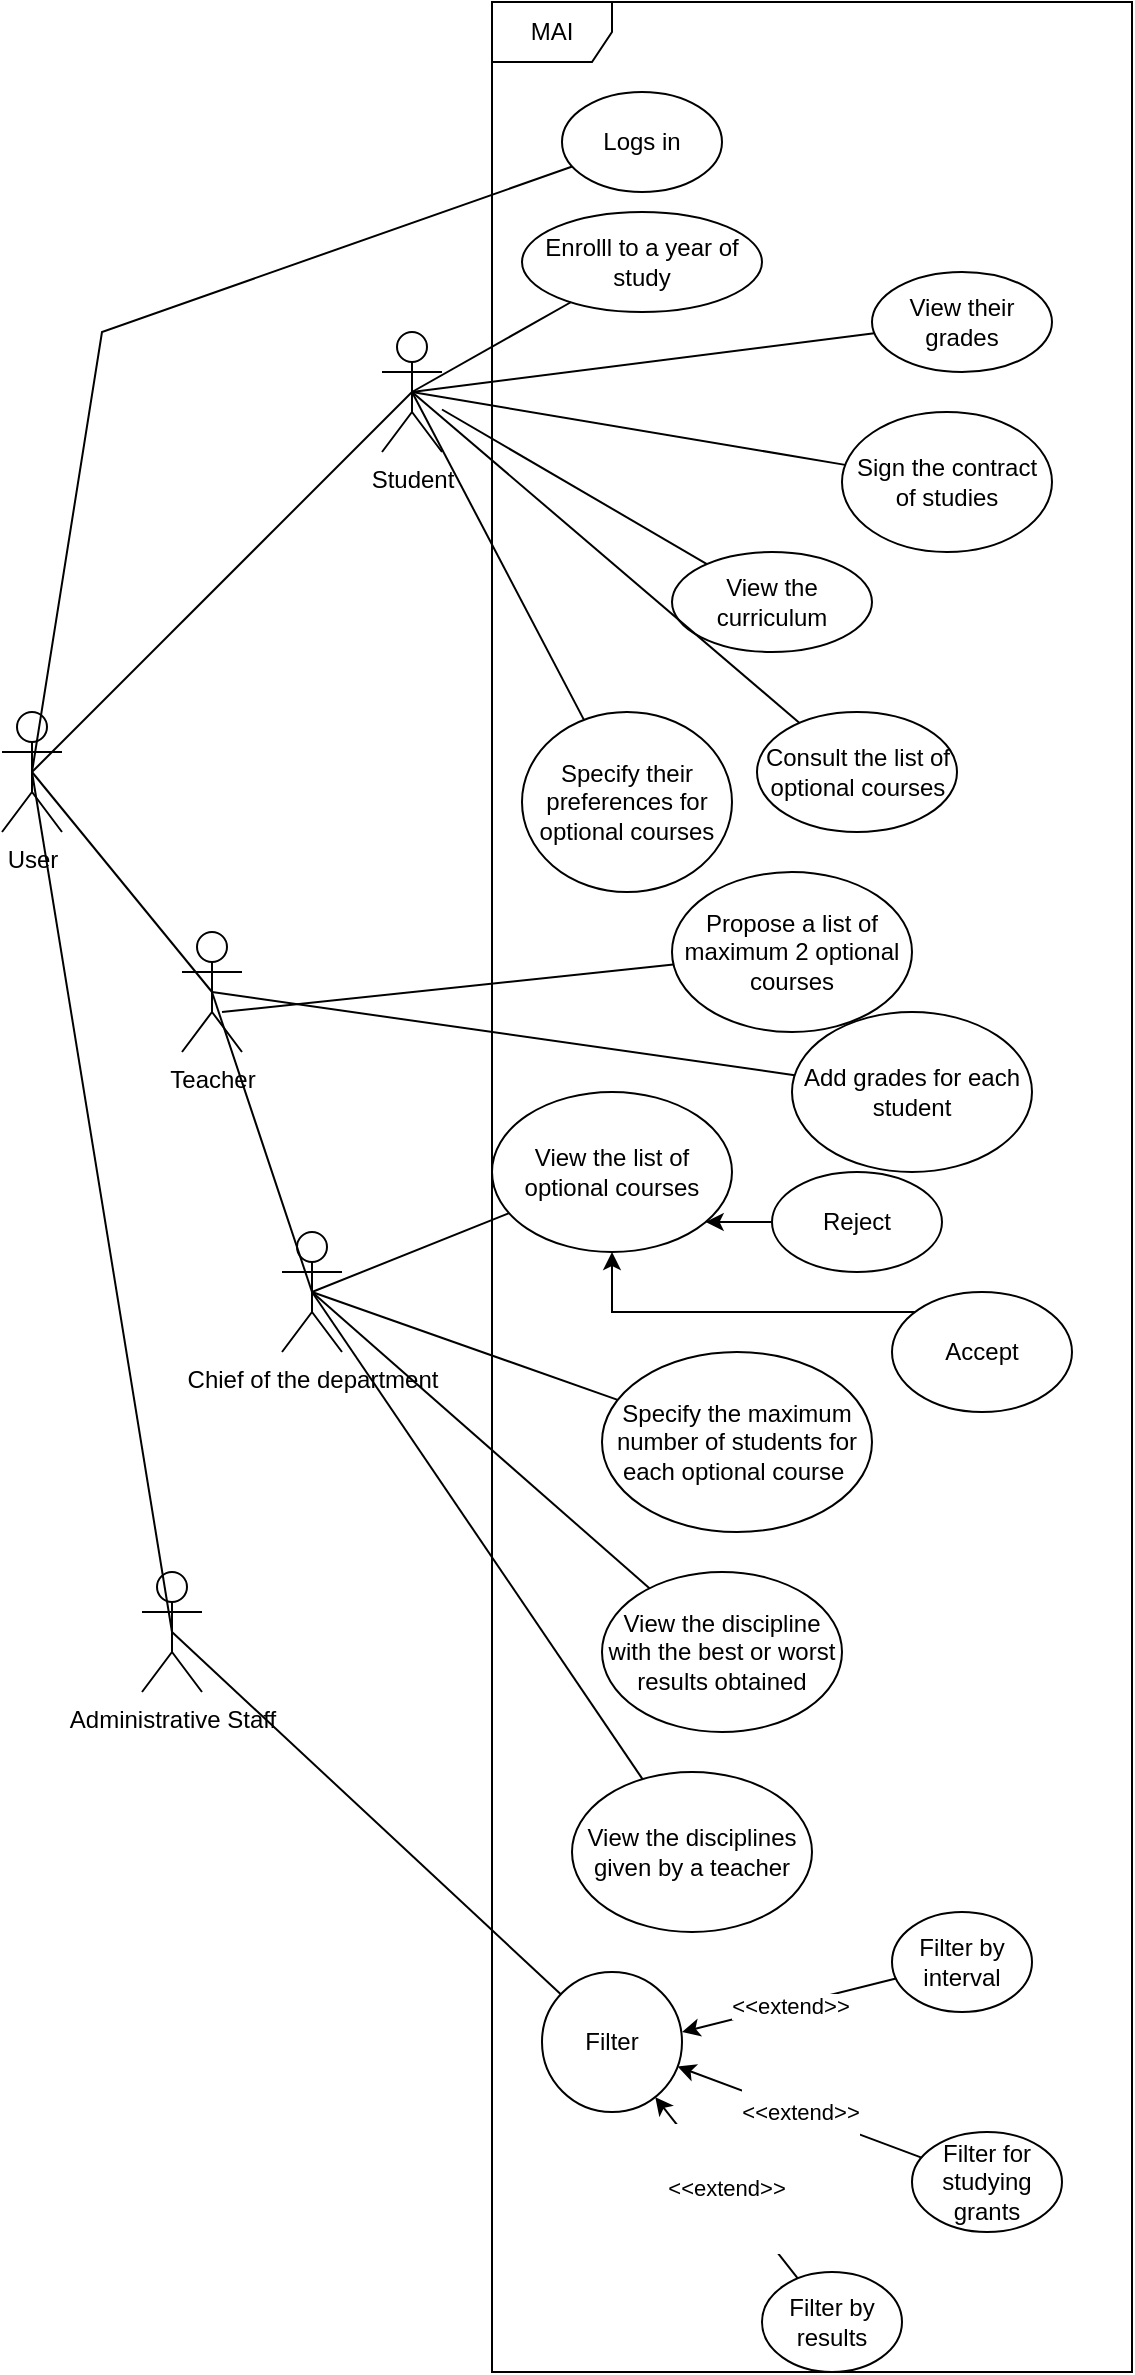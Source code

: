 <mxfile version="16.5.1" type="device"><diagram id="Mg-ELVsK9ArdXdZhNC1a" name="Page-1"><mxGraphModel dx="1102" dy="1957" grid="1" gridSize="10" guides="1" tooltips="1" connect="1" arrows="1" fold="1" page="1" pageScale="1" pageWidth="850" pageHeight="1100" math="0" shadow="0"><root><mxCell id="0"/><mxCell id="1" parent="0"/><mxCell id="FNqPzf1U25CXJ7_Qbhf0-2" value="MAI" style="shape=umlFrame;whiteSpace=wrap;html=1;" parent="1" vertex="1" collapsed="1"><mxGeometry x="265" y="-1075" width="320" height="1185" as="geometry"><mxRectangle x="190" y="-1010" width="430" height="1580" as="alternateBounds"/></mxGeometry></mxCell><mxCell id="FNqPzf1U25CXJ7_Qbhf0-10" value="" style="rounded=0;whiteSpace=wrap;html=1;gradientColor=none;" parent="FNqPzf1U25CXJ7_Qbhf0-2" vertex="1"><mxGeometry width="120" height="60" as="geometry"/></mxCell><mxCell id="FNqPzf1U25CXJ7_Qbhf0-11" value="MAI" style="rounded=0;whiteSpace=wrap;html=1;gradientColor=none;" parent="FNqPzf1U25CXJ7_Qbhf0-2" vertex="1"><mxGeometry width="50" height="30" as="geometry"/></mxCell><mxCell id="FNqPzf1U25CXJ7_Qbhf0-12" value="User&lt;br&gt;" style="shape=umlActor;verticalLabelPosition=bottom;verticalAlign=top;html=1;outlineConnect=0;gradientColor=none;" parent="1" vertex="1"><mxGeometry x="20" y="-720" width="30" height="60" as="geometry"/></mxCell><mxCell id="FNqPzf1U25CXJ7_Qbhf0-13" value="Student" style="shape=umlActor;verticalLabelPosition=bottom;verticalAlign=top;html=1;outlineConnect=0;gradientColor=none;" parent="1" vertex="1"><mxGeometry x="210" y="-910" width="30" height="60" as="geometry"/></mxCell><mxCell id="FNqPzf1U25CXJ7_Qbhf0-16" value="Teacher" style="shape=umlActor;verticalLabelPosition=bottom;verticalAlign=top;html=1;outlineConnect=0;gradientColor=none;" parent="1" vertex="1"><mxGeometry x="110" y="-610" width="30" height="60" as="geometry"/></mxCell><mxCell id="FNqPzf1U25CXJ7_Qbhf0-17" value="Administrative Staff&lt;br&gt;" style="shape=umlActor;verticalLabelPosition=bottom;verticalAlign=top;html=1;outlineConnect=0;gradientColor=none;" parent="1" vertex="1"><mxGeometry x="90" y="-290" width="30" height="60" as="geometry"/></mxCell><mxCell id="FNqPzf1U25CXJ7_Qbhf0-21" value="" style="endArrow=none;html=1;rounded=0;exitX=0.5;exitY=0.5;exitDx=0;exitDy=0;exitPerimeter=0;entryX=0.5;entryY=0.5;entryDx=0;entryDy=0;entryPerimeter=0;" parent="1" source="FNqPzf1U25CXJ7_Qbhf0-12" target="FNqPzf1U25CXJ7_Qbhf0-13" edge="1"><mxGeometry width="50" height="50" relative="1" as="geometry"><mxPoint x="330" y="-850" as="sourcePoint"/><mxPoint x="380" y="-900" as="targetPoint"/></mxGeometry></mxCell><mxCell id="FNqPzf1U25CXJ7_Qbhf0-22" value="" style="endArrow=none;html=1;rounded=0;entryX=0.5;entryY=0.5;entryDx=0;entryDy=0;entryPerimeter=0;exitX=0.5;exitY=0.5;exitDx=0;exitDy=0;exitPerimeter=0;" parent="1" source="FNqPzf1U25CXJ7_Qbhf0-12" target="FNqPzf1U25CXJ7_Qbhf0-16" edge="1"><mxGeometry width="50" height="50" relative="1" as="geometry"><mxPoint x="50" y="-670" as="sourcePoint"/><mxPoint x="110" y="-730" as="targetPoint"/></mxGeometry></mxCell><mxCell id="FNqPzf1U25CXJ7_Qbhf0-23" value="" style="endArrow=none;html=1;rounded=0;entryX=0.5;entryY=0.5;entryDx=0;entryDy=0;entryPerimeter=0;exitX=0.5;exitY=0.5;exitDx=0;exitDy=0;exitPerimeter=0;" parent="1" source="FNqPzf1U25CXJ7_Qbhf0-12" target="FNqPzf1U25CXJ7_Qbhf0-17" edge="1"><mxGeometry width="50" height="50" relative="1" as="geometry"><mxPoint x="330" y="-560" as="sourcePoint"/><mxPoint x="380" y="-610" as="targetPoint"/></mxGeometry></mxCell><mxCell id="FNqPzf1U25CXJ7_Qbhf0-24" value="Logs in" style="ellipse;whiteSpace=wrap;html=1;gradientColor=none;" parent="1" vertex="1"><mxGeometry x="300" y="-1030" width="80" height="50" as="geometry"/></mxCell><mxCell id="FNqPzf1U25CXJ7_Qbhf0-25" value="" style="endArrow=none;html=1;rounded=0;exitX=0.5;exitY=0.5;exitDx=0;exitDy=0;exitPerimeter=0;" parent="1" source="FNqPzf1U25CXJ7_Qbhf0-12" target="FNqPzf1U25CXJ7_Qbhf0-24" edge="1"><mxGeometry width="50" height="50" relative="1" as="geometry"><mxPoint x="330" y="-700" as="sourcePoint"/><mxPoint x="380" y="-750" as="targetPoint"/><Array as="points"><mxPoint x="70" y="-910"/></Array></mxGeometry></mxCell><mxCell id="FNqPzf1U25CXJ7_Qbhf0-26" value="Enrolll to a year of study" style="ellipse;whiteSpace=wrap;html=1;gradientColor=none;" parent="1" vertex="1"><mxGeometry x="280" y="-970" width="120" height="50" as="geometry"/></mxCell><mxCell id="FNqPzf1U25CXJ7_Qbhf0-27" value="" style="endArrow=none;html=1;rounded=0;exitX=0.5;exitY=0.5;exitDx=0;exitDy=0;exitPerimeter=0;" parent="1" source="FNqPzf1U25CXJ7_Qbhf0-13" target="FNqPzf1U25CXJ7_Qbhf0-26" edge="1"><mxGeometry width="50" height="50" relative="1" as="geometry"><mxPoint x="330" y="-700" as="sourcePoint"/><mxPoint x="380" y="-750" as="targetPoint"/></mxGeometry></mxCell><mxCell id="FNqPzf1U25CXJ7_Qbhf0-28" value="View their grades&lt;br&gt;" style="ellipse;whiteSpace=wrap;html=1;gradientColor=none;" parent="1" vertex="1"><mxGeometry x="455" y="-940" width="90" height="50" as="geometry"/></mxCell><mxCell id="FNqPzf1U25CXJ7_Qbhf0-29" value="" style="endArrow=none;html=1;rounded=0;exitX=0.5;exitY=0.5;exitDx=0;exitDy=0;exitPerimeter=0;" parent="1" source="FNqPzf1U25CXJ7_Qbhf0-13" target="FNqPzf1U25CXJ7_Qbhf0-28" edge="1"><mxGeometry width="50" height="50" relative="1" as="geometry"><mxPoint x="80" y="-720" as="sourcePoint"/><mxPoint x="130" y="-770" as="targetPoint"/></mxGeometry></mxCell><mxCell id="FNqPzf1U25CXJ7_Qbhf0-30" value="Sign the contract of studies" style="ellipse;whiteSpace=wrap;html=1;gradientColor=none;" parent="1" vertex="1"><mxGeometry x="440" y="-870" width="105" height="70" as="geometry"/></mxCell><mxCell id="FNqPzf1U25CXJ7_Qbhf0-31" value="" style="endArrow=none;html=1;rounded=0;" parent="1" target="FNqPzf1U25CXJ7_Qbhf0-30" edge="1"><mxGeometry width="50" height="50" relative="1" as="geometry"><mxPoint x="225" y="-880" as="sourcePoint"/><mxPoint x="260" y="-830" as="targetPoint"/></mxGeometry></mxCell><mxCell id="FNqPzf1U25CXJ7_Qbhf0-32" value="Filter" style="ellipse;whiteSpace=wrap;html=1;gradientColor=none;" parent="1" vertex="1"><mxGeometry x="290" y="-90" width="70" height="70" as="geometry"/></mxCell><mxCell id="FNqPzf1U25CXJ7_Qbhf0-35" value="" style="endArrow=none;html=1;rounded=0;entryX=0.5;entryY=0.5;entryDx=0;entryDy=0;entryPerimeter=0;" parent="1" source="FNqPzf1U25CXJ7_Qbhf0-32" target="FNqPzf1U25CXJ7_Qbhf0-17" edge="1"><mxGeometry width="50" height="50" relative="1" as="geometry"><mxPoint x="140" y="-450" as="sourcePoint"/><mxPoint x="190" y="-500" as="targetPoint"/></mxGeometry></mxCell><mxCell id="FNqPzf1U25CXJ7_Qbhf0-37" value="Chief of the department&lt;br&gt;" style="shape=umlActor;verticalLabelPosition=bottom;verticalAlign=top;html=1;outlineConnect=0;gradientColor=none;" parent="1" vertex="1"><mxGeometry x="160" y="-460" width="30" height="60" as="geometry"/></mxCell><mxCell id="FNqPzf1U25CXJ7_Qbhf0-38" value="" style="endArrow=none;html=1;rounded=0;entryX=0.5;entryY=0.5;entryDx=0;entryDy=0;entryPerimeter=0;exitX=0.5;exitY=0.5;exitDx=0;exitDy=0;exitPerimeter=0;" parent="1" source="FNqPzf1U25CXJ7_Qbhf0-16" target="FNqPzf1U25CXJ7_Qbhf0-37" edge="1"><mxGeometry width="50" height="50" relative="1" as="geometry"><mxPoint x="140" y="-470" as="sourcePoint"/><mxPoint x="190" y="-520" as="targetPoint"/></mxGeometry></mxCell><mxCell id="FNqPzf1U25CXJ7_Qbhf0-39" value="Consult the list of optional courses" style="ellipse;whiteSpace=wrap;html=1;gradientColor=none;" parent="1" vertex="1"><mxGeometry x="397.5" y="-720" width="100" height="60" as="geometry"/></mxCell><mxCell id="FNqPzf1U25CXJ7_Qbhf0-40" value="View the curriculum" style="ellipse;whiteSpace=wrap;html=1;gradientColor=none;" parent="1" vertex="1"><mxGeometry x="355" y="-800" width="100" height="50" as="geometry"/></mxCell><mxCell id="FNqPzf1U25CXJ7_Qbhf0-41" value="Specify their preferences for optional courses" style="ellipse;whiteSpace=wrap;html=1;gradientColor=none;" parent="1" vertex="1"><mxGeometry x="280" y="-720" width="105" height="90" as="geometry"/></mxCell><mxCell id="FNqPzf1U25CXJ7_Qbhf0-43" value="" style="endArrow=none;html=1;rounded=0;" parent="1" source="FNqPzf1U25CXJ7_Qbhf0-13" target="FNqPzf1U25CXJ7_Qbhf0-40" edge="1"><mxGeometry width="50" height="50" relative="1" as="geometry"><mxPoint x="310" y="-780" as="sourcePoint"/><mxPoint x="360" y="-830" as="targetPoint"/></mxGeometry></mxCell><mxCell id="FNqPzf1U25CXJ7_Qbhf0-44" value="" style="endArrow=none;html=1;rounded=0;entryX=0.5;entryY=0.5;entryDx=0;entryDy=0;entryPerimeter=0;" parent="1" source="FNqPzf1U25CXJ7_Qbhf0-39" target="FNqPzf1U25CXJ7_Qbhf0-13" edge="1"><mxGeometry width="50" height="50" relative="1" as="geometry"><mxPoint x="140" y="-790" as="sourcePoint"/><mxPoint x="190" y="-840" as="targetPoint"/></mxGeometry></mxCell><mxCell id="FNqPzf1U25CXJ7_Qbhf0-45" value="" style="endArrow=none;html=1;rounded=0;exitX=0.5;exitY=0.5;exitDx=0;exitDy=0;exitPerimeter=0;" parent="1" source="FNqPzf1U25CXJ7_Qbhf0-13" target="FNqPzf1U25CXJ7_Qbhf0-41" edge="1"><mxGeometry width="50" height="50" relative="1" as="geometry"><mxPoint x="140" y="-790" as="sourcePoint"/><mxPoint x="190" y="-840" as="targetPoint"/></mxGeometry></mxCell><mxCell id="FNqPzf1U25CXJ7_Qbhf0-46" value="Propose a list of maximum 2 optional courses" style="ellipse;whiteSpace=wrap;html=1;gradientColor=none;" parent="1" vertex="1"><mxGeometry x="355" y="-640" width="120" height="80" as="geometry"/></mxCell><mxCell id="FNqPzf1U25CXJ7_Qbhf0-48" value="" style="endArrow=none;html=1;rounded=0;" parent="1" source="FNqPzf1U25CXJ7_Qbhf0-46" edge="1"><mxGeometry width="50" height="50" relative="1" as="geometry"><mxPoint x="50" y="-470" as="sourcePoint"/><mxPoint x="130" y="-570" as="targetPoint"/></mxGeometry></mxCell><mxCell id="FNqPzf1U25CXJ7_Qbhf0-49" value="Add grades for each student" style="ellipse;whiteSpace=wrap;html=1;gradientColor=none;" parent="1" vertex="1"><mxGeometry x="415" y="-570" width="120" height="80" as="geometry"/></mxCell><mxCell id="FNqPzf1U25CXJ7_Qbhf0-50" value="" style="endArrow=none;html=1;rounded=0;exitX=0.5;exitY=0.5;exitDx=0;exitDy=0;exitPerimeter=0;" parent="1" source="FNqPzf1U25CXJ7_Qbhf0-16" target="FNqPzf1U25CXJ7_Qbhf0-49" edge="1"><mxGeometry width="50" height="50" relative="1" as="geometry"><mxPoint x="50" y="-480" as="sourcePoint"/><mxPoint x="100" y="-530" as="targetPoint"/></mxGeometry></mxCell><mxCell id="FNqPzf1U25CXJ7_Qbhf0-51" value="View the list of optional courses" style="ellipse;whiteSpace=wrap;html=1;gradientColor=none;" parent="1" vertex="1"><mxGeometry x="265" y="-530" width="120" height="80" as="geometry"/></mxCell><mxCell id="FNqPzf1U25CXJ7_Qbhf0-52" value="" style="endArrow=none;html=1;rounded=0;exitX=0.5;exitY=0.5;exitDx=0;exitDy=0;exitPerimeter=0;" parent="1" source="FNqPzf1U25CXJ7_Qbhf0-37" target="FNqPzf1U25CXJ7_Qbhf0-51" edge="1"><mxGeometry width="50" height="50" relative="1" as="geometry"><mxPoint x="50" y="-480" as="sourcePoint"/><mxPoint x="100" y="-530" as="targetPoint"/></mxGeometry></mxCell><mxCell id="FNqPzf1U25CXJ7_Qbhf0-54" value="" style="edgeStyle=orthogonalEdgeStyle;rounded=0;orthogonalLoop=1;jettySize=auto;html=1;" parent="1" source="FNqPzf1U25CXJ7_Qbhf0-53" target="FNqPzf1U25CXJ7_Qbhf0-51" edge="1"><mxGeometry relative="1" as="geometry"><Array as="points"><mxPoint x="325" y="-420"/></Array></mxGeometry></mxCell><mxCell id="FNqPzf1U25CXJ7_Qbhf0-53" value="Accept&lt;br&gt;" style="ellipse;whiteSpace=wrap;html=1;gradientColor=none;" parent="1" vertex="1"><mxGeometry x="465" y="-430" width="90" height="60" as="geometry"/></mxCell><mxCell id="FNqPzf1U25CXJ7_Qbhf0-55" value="View the discipline with the best or worst results obtained" style="ellipse;whiteSpace=wrap;html=1;gradientColor=none;" parent="1" vertex="1"><mxGeometry x="320" y="-290" width="120" height="80" as="geometry"/></mxCell><mxCell id="FNqPzf1U25CXJ7_Qbhf0-56" value="Specify the maximum number of students for each optional course&amp;nbsp;" style="ellipse;whiteSpace=wrap;html=1;gradientColor=none;" parent="1" vertex="1"><mxGeometry x="320" y="-400" width="135" height="90" as="geometry"/></mxCell><mxCell id="FNqPzf1U25CXJ7_Qbhf0-57" value="View the disciplines given by a teacher" style="ellipse;whiteSpace=wrap;html=1;gradientColor=none;" parent="1" vertex="1"><mxGeometry x="305" y="-190" width="120" height="80" as="geometry"/></mxCell><mxCell id="FNqPzf1U25CXJ7_Qbhf0-58" value="" style="endArrow=none;html=1;rounded=0;entryX=0.5;entryY=0.5;entryDx=0;entryDy=0;entryPerimeter=0;" parent="1" source="FNqPzf1U25CXJ7_Qbhf0-56" target="FNqPzf1U25CXJ7_Qbhf0-37" edge="1"><mxGeometry width="50" height="50" relative="1" as="geometry"><mxPoint x="50" y="-340" as="sourcePoint"/><mxPoint x="100" y="-390" as="targetPoint"/></mxGeometry></mxCell><mxCell id="FNqPzf1U25CXJ7_Qbhf0-60" value="" style="endArrow=none;html=1;rounded=0;entryX=0.5;entryY=0.5;entryDx=0;entryDy=0;entryPerimeter=0;" parent="1" source="FNqPzf1U25CXJ7_Qbhf0-57" target="FNqPzf1U25CXJ7_Qbhf0-37" edge="1"><mxGeometry width="50" height="50" relative="1" as="geometry"><mxPoint x="50" y="-340" as="sourcePoint"/><mxPoint x="100" y="-390" as="targetPoint"/></mxGeometry></mxCell><mxCell id="FNqPzf1U25CXJ7_Qbhf0-61" value="" style="endArrow=none;html=1;rounded=0;entryX=0.5;entryY=0.5;entryDx=0;entryDy=0;entryPerimeter=0;" parent="1" source="FNqPzf1U25CXJ7_Qbhf0-55" target="FNqPzf1U25CXJ7_Qbhf0-37" edge="1"><mxGeometry width="50" height="50" relative="1" as="geometry"><mxPoint x="50" y="-340" as="sourcePoint"/><mxPoint x="100" y="-390" as="targetPoint"/></mxGeometry></mxCell><mxCell id="Vy98iZnRRuqNCCmFgM0g-2" value="" style="edgeStyle=orthogonalEdgeStyle;rounded=0;orthogonalLoop=1;jettySize=auto;html=1;" edge="1" parent="1" source="Vy98iZnRRuqNCCmFgM0g-1" target="FNqPzf1U25CXJ7_Qbhf0-51"><mxGeometry relative="1" as="geometry"><Array as="points"><mxPoint x="370" y="-480"/><mxPoint x="370" y="-480"/></Array></mxGeometry></mxCell><mxCell id="Vy98iZnRRuqNCCmFgM0g-1" value="Reject" style="ellipse;whiteSpace=wrap;html=1;" vertex="1" parent="1"><mxGeometry x="405" y="-490" width="85" height="50" as="geometry"/></mxCell><mxCell id="Vy98iZnRRuqNCCmFgM0g-3" value="Filter by interval" style="ellipse;whiteSpace=wrap;html=1;" vertex="1" parent="1"><mxGeometry x="465" y="-120" width="70" height="50" as="geometry"/></mxCell><mxCell id="Vy98iZnRRuqNCCmFgM0g-4" value="Filter for studying grants" style="ellipse;whiteSpace=wrap;html=1;" vertex="1" parent="1"><mxGeometry x="475" y="-10" width="75" height="50" as="geometry"/></mxCell><mxCell id="Vy98iZnRRuqNCCmFgM0g-5" value="Filter by results" style="ellipse;whiteSpace=wrap;html=1;" vertex="1" parent="1"><mxGeometry x="400" y="60" width="70" height="50" as="geometry"/></mxCell><mxCell id="Vy98iZnRRuqNCCmFgM0g-7" value="&#10;&#10;&lt;span style=&quot;color: rgb(0, 0, 0); font-family: helvetica; font-size: 11px; font-style: normal; font-weight: 400; letter-spacing: normal; text-align: center; text-indent: 0px; text-transform: none; word-spacing: 0px; background-color: rgb(255, 255, 255); display: inline; float: none;&quot;&gt;&amp;lt;&amp;lt;extend&amp;gt;&amp;gt;&lt;/span&gt;&#10;&#10;" style="endArrow=classic;html=1;rounded=0;" edge="1" parent="1" source="Vy98iZnRRuqNCCmFgM0g-5" target="FNqPzf1U25CXJ7_Qbhf0-32"><mxGeometry width="50" height="50" relative="1" as="geometry"><mxPoint x="400" y="-250" as="sourcePoint"/><mxPoint x="450" y="-300" as="targetPoint"/></mxGeometry></mxCell><mxCell id="Vy98iZnRRuqNCCmFgM0g-8" value="&#10;&#10;&lt;span style=&quot;color: rgb(0, 0, 0); font-family: helvetica; font-size: 11px; font-style: normal; font-weight: 400; letter-spacing: normal; text-align: center; text-indent: 0px; text-transform: none; word-spacing: 0px; background-color: rgb(255, 255, 255); display: inline; float: none;&quot;&gt;&amp;lt;&amp;lt;extend&amp;gt;&amp;gt;&lt;/span&gt;&#10;&#10;" style="endArrow=classic;html=1;rounded=0;" edge="1" parent="1" source="Vy98iZnRRuqNCCmFgM0g-4" target="FNqPzf1U25CXJ7_Qbhf0-32"><mxGeometry width="50" height="50" relative="1" as="geometry"><mxPoint x="370" y="-10" as="sourcePoint"/><mxPoint x="420" y="-60" as="targetPoint"/><Array as="points"/></mxGeometry></mxCell><mxCell id="Vy98iZnRRuqNCCmFgM0g-9" value="&amp;lt;&amp;lt;extend&amp;gt;&amp;gt;" style="endArrow=classic;html=1;rounded=0;" edge="1" parent="1" source="Vy98iZnRRuqNCCmFgM0g-3"><mxGeometry width="50" height="50" relative="1" as="geometry"><mxPoint x="370" y="-60" as="sourcePoint"/><mxPoint x="360" y="-60" as="targetPoint"/><Array as="points"/></mxGeometry></mxCell></root></mxGraphModel></diagram></mxfile>